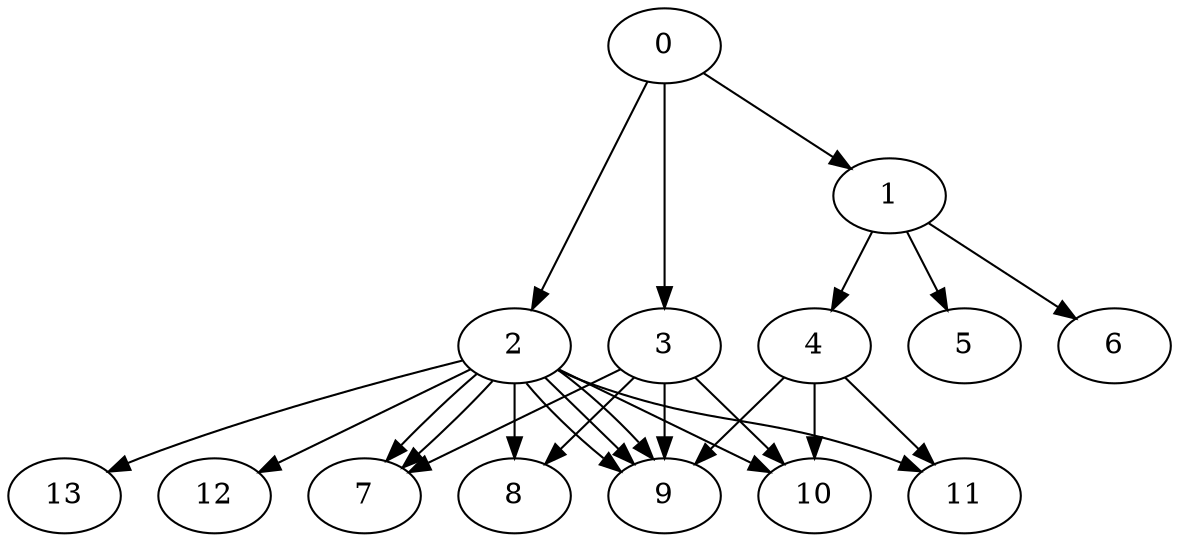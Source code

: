 digraph "src/test/test_graphs/Nodes_12_OutTree-output.dot" {
11 [Weight = 20, Start = 270, Processor = 1];
9 [Weight = 20, Start = 354, Processor = 2];
0 [Weight = 50, Start = 0, Processor = 1];
7 [Weight = 80, Start = 254, Processor = 2];
4 [Weight = 40, Start = 210, Processor = 1];
5 [Weight = 20, Start = 250, Processor = 1];
13 [Weight = 20, Start = 310, Processor = 1];
6 [Weight = 100, Start = 154, Processor = 2];
12 [Weight = 20, Start = 290, Processor = 1];
1 [Weight = 70, Start = 50, Processor = 1];
8 [Weight = 50, Start = 330, Processor = 1];
2 [Weight = 90, Start = 120, Processor = 1];
10 [Weight = 20, Start = 334, Processor = 2];
3 [Weight = 100, Start = 54, Processor = 2];
0 -> 1 [Weight = 9];
0 -> 2 [Weight = 7];
0 -> 3 [Weight = 4];
4 -> 9 [Weight = 6];
4 -> 10 [Weight = 6];
4 -> 11 [Weight = 6];
1 -> 4 [Weight = 10];
1 -> 5 [Weight = 7];
1 -> 6 [Weight = 5];
2 -> 7 [Weight = 5];
2 -> 8 [Weight = 3];
2 -> 9 [Weight = 10];
2 -> 10 [Weight = 4];
2 -> 7 [Weight = 6];
2 -> 12 [Weight = 6];
2 -> 9 [Weight = 6];
2 -> 9 [Weight = 6];
2 -> 11 [Weight = 6];
2 -> 13 [Weight = 6];
3 -> 10 [Weight = 4];
3 -> 7 [Weight = 6];
3 -> 8 [Weight = 6];
3 -> 9 [Weight = 6];
}